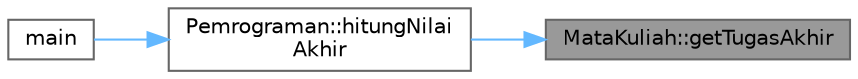 digraph "MataKuliah::getTugasAkhir"
{
 // LATEX_PDF_SIZE
  bgcolor="transparent";
  edge [fontname=Helvetica,fontsize=10,labelfontname=Helvetica,labelfontsize=10];
  node [fontname=Helvetica,fontsize=10,shape=box,height=0.2,width=0.4];
  rankdir="RL";
  Node1 [id="Node000001",label="MataKuliah::getTugasAkhir",height=0.2,width=0.4,color="gray40", fillcolor="grey60", style="filled", fontcolor="black",tooltip=" "];
  Node1 -> Node2 [id="edge1_Node000001_Node000002",dir="back",color="steelblue1",style="solid",tooltip=" "];
  Node2 [id="Node000002",label="Pemrograman::hitungNilai\lAkhir",height=0.2,width=0.4,color="grey40", fillcolor="white", style="filled",URL="$class_pemrograman.html#ad046716e2108db91f5176e02177e8e1b",tooltip=" "];
  Node2 -> Node3 [id="edge2_Node000002_Node000003",dir="back",color="steelblue1",style="solid",tooltip=" "];
  Node3 [id="Node000003",label="main",height=0.2,width=0.4,color="grey40", fillcolor="white", style="filled",URL="$uaspemdas_8cpp.html#ae66f6b31b5ad750f1fe042a706a4e3d4",tooltip=" "];
}

